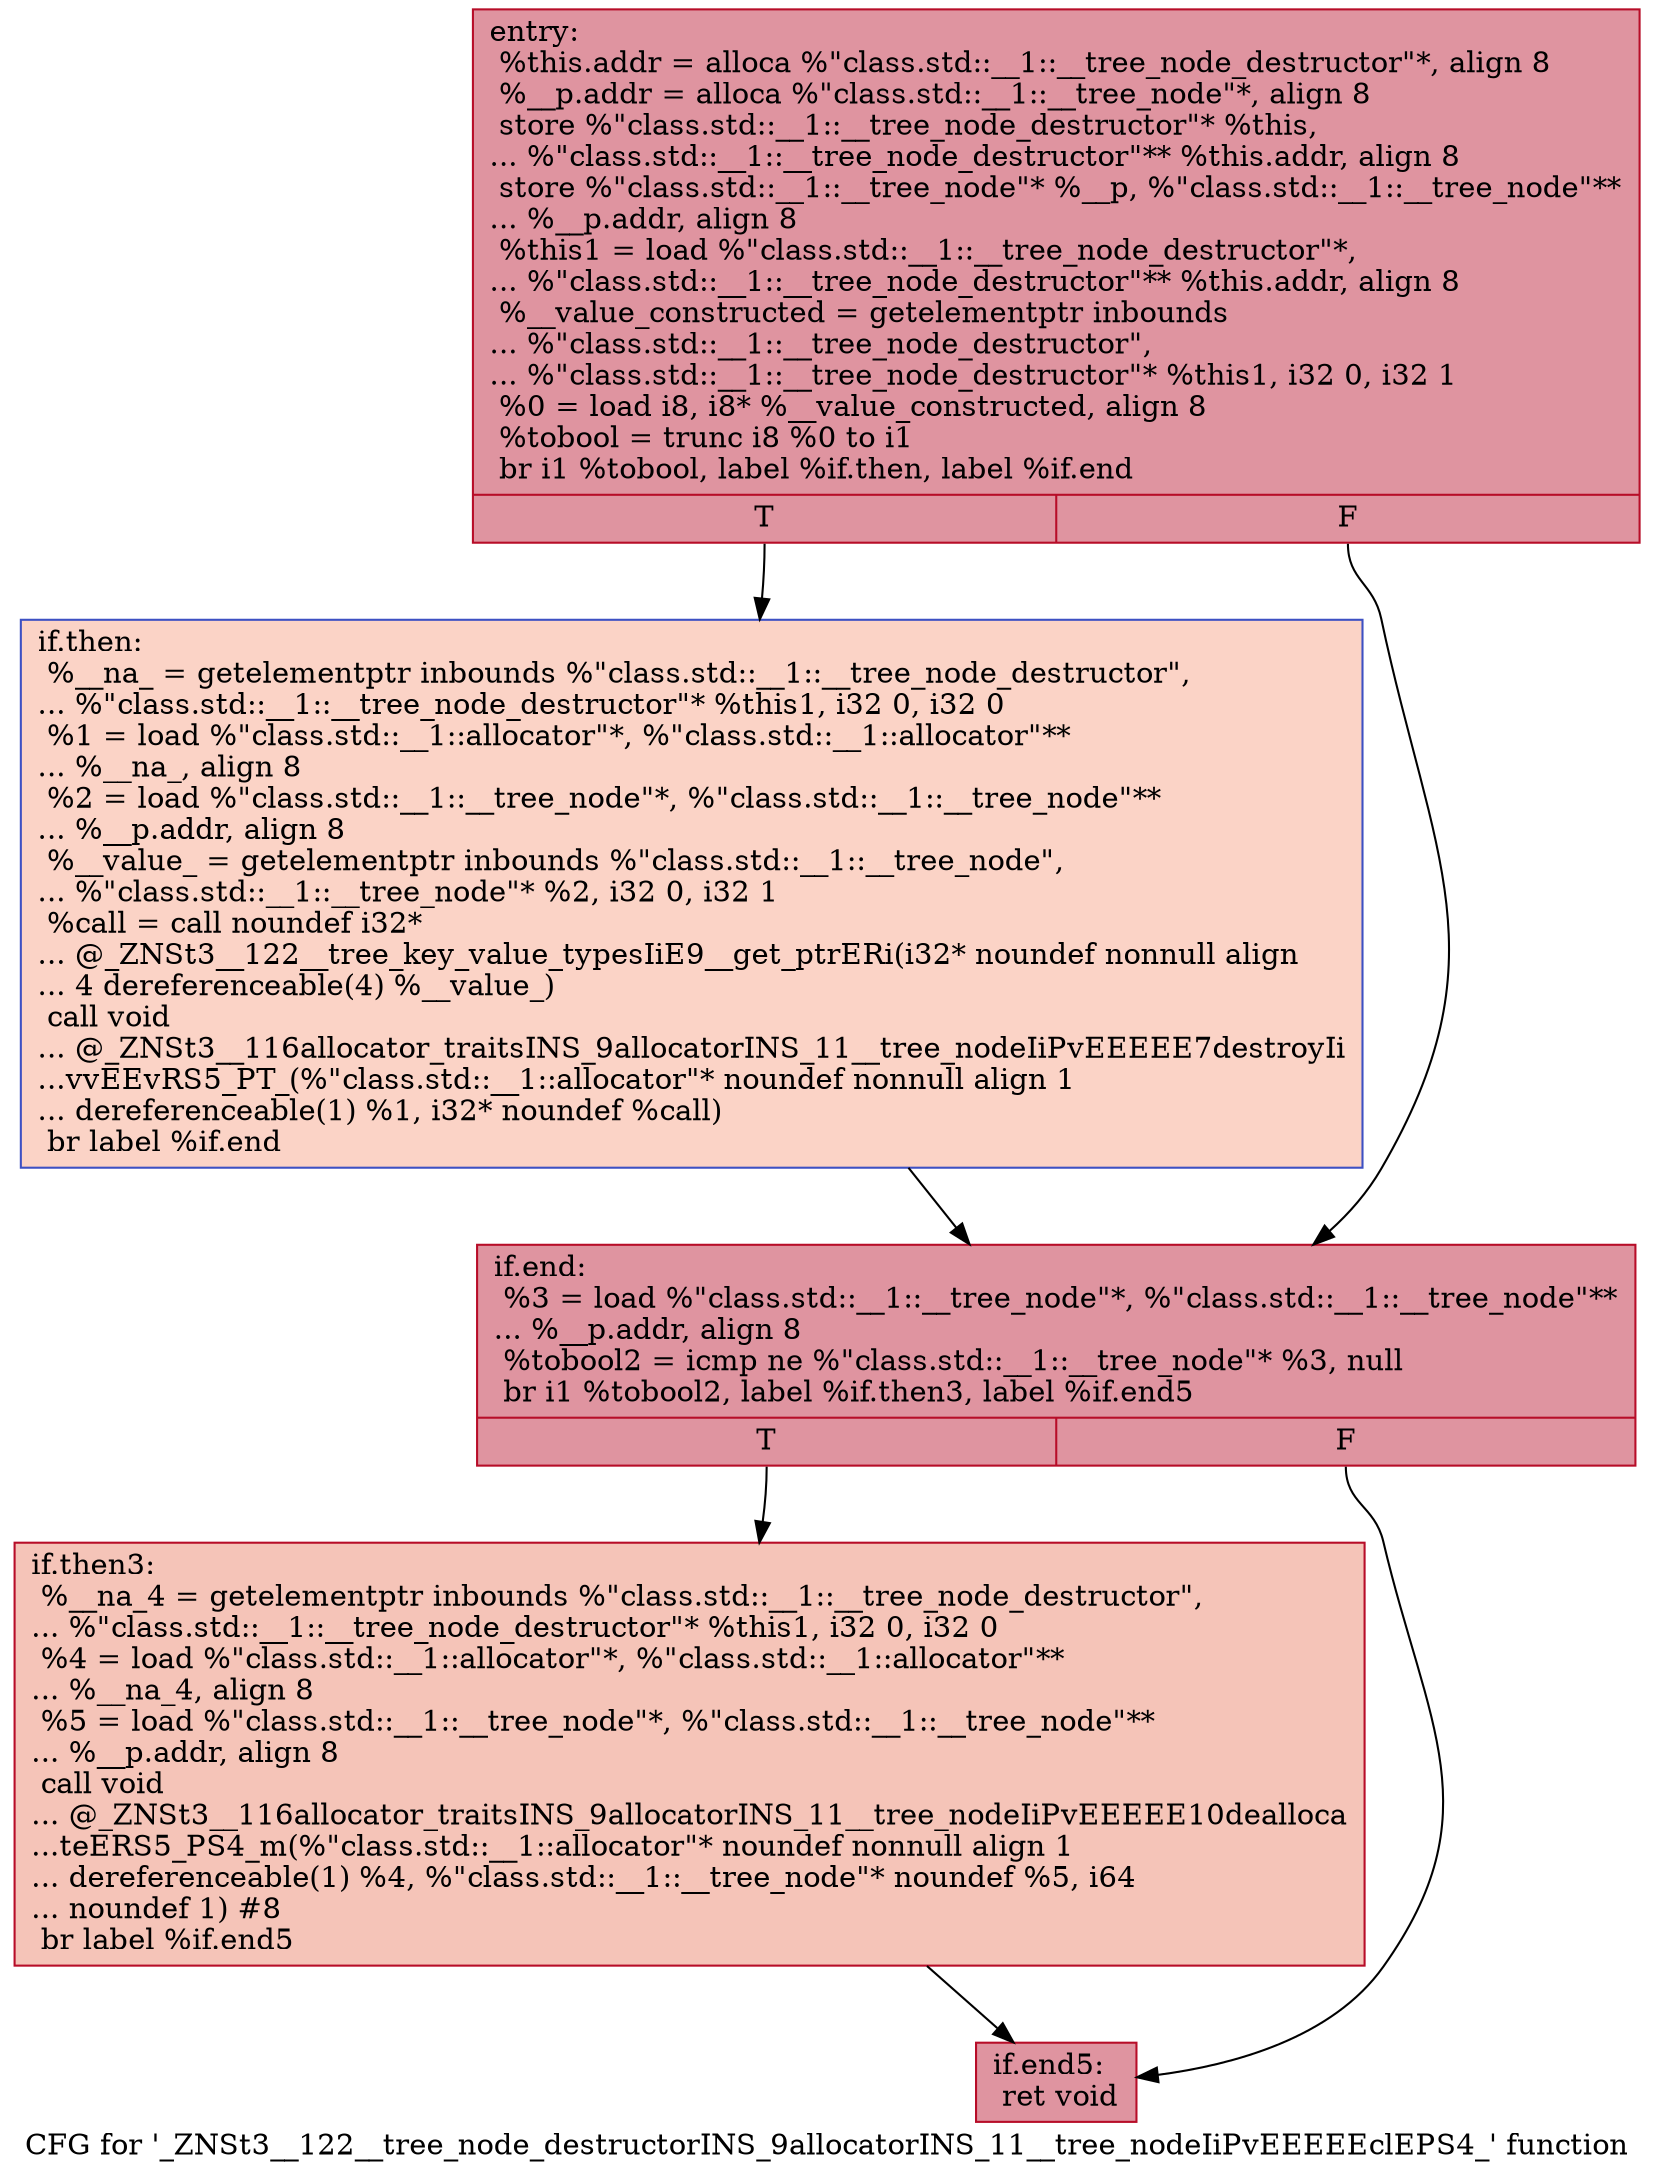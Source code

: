 digraph "CFG for '_ZNSt3__122__tree_node_destructorINS_9allocatorINS_11__tree_nodeIiPvEEEEEclEPS4_' function" {
	label="CFG for '_ZNSt3__122__tree_node_destructorINS_9allocatorINS_11__tree_nodeIiPvEEEEEclEPS4_' function";

	Node0x600002558300 [shape=record,color="#b70d28ff", style=filled, fillcolor="#b70d2870",label="{entry:\l  %this.addr = alloca %\"class.std::__1::__tree_node_destructor\"*, align 8\l  %__p.addr = alloca %\"class.std::__1::__tree_node\"*, align 8\l  store %\"class.std::__1::__tree_node_destructor\"* %this,\l... %\"class.std::__1::__tree_node_destructor\"** %this.addr, align 8\l  store %\"class.std::__1::__tree_node\"* %__p, %\"class.std::__1::__tree_node\"**\l... %__p.addr, align 8\l  %this1 = load %\"class.std::__1::__tree_node_destructor\"*,\l... %\"class.std::__1::__tree_node_destructor\"** %this.addr, align 8\l  %__value_constructed = getelementptr inbounds\l... %\"class.std::__1::__tree_node_destructor\",\l... %\"class.std::__1::__tree_node_destructor\"* %this1, i32 0, i32 1\l  %0 = load i8, i8* %__value_constructed, align 8\l  %tobool = trunc i8 %0 to i1\l  br i1 %tobool, label %if.then, label %if.end\l|{<s0>T|<s1>F}}"];
	Node0x600002558300:s0 -> Node0x600002558340;
	Node0x600002558300:s1 -> Node0x600002558380;
	Node0x600002558340 [shape=record,color="#3d50c3ff", style=filled, fillcolor="#f59c7d70",label="{if.then:                                          \l  %__na_ = getelementptr inbounds %\"class.std::__1::__tree_node_destructor\",\l... %\"class.std::__1::__tree_node_destructor\"* %this1, i32 0, i32 0\l  %1 = load %\"class.std::__1::allocator\"*, %\"class.std::__1::allocator\"**\l... %__na_, align 8\l  %2 = load %\"class.std::__1::__tree_node\"*, %\"class.std::__1::__tree_node\"**\l... %__p.addr, align 8\l  %__value_ = getelementptr inbounds %\"class.std::__1::__tree_node\",\l... %\"class.std::__1::__tree_node\"* %2, i32 0, i32 1\l  %call = call noundef i32*\l... @_ZNSt3__122__tree_key_value_typesIiE9__get_ptrERi(i32* noundef nonnull align\l... 4 dereferenceable(4) %__value_)\l  call void\l... @_ZNSt3__116allocator_traitsINS_9allocatorINS_11__tree_nodeIiPvEEEEE7destroyIi\l...vvEEvRS5_PT_(%\"class.std::__1::allocator\"* noundef nonnull align 1\l... dereferenceable(1) %1, i32* noundef %call)\l  br label %if.end\l}"];
	Node0x600002558340 -> Node0x600002558380;
	Node0x600002558380 [shape=record,color="#b70d28ff", style=filled, fillcolor="#b70d2870",label="{if.end:                                           \l  %3 = load %\"class.std::__1::__tree_node\"*, %\"class.std::__1::__tree_node\"**\l... %__p.addr, align 8\l  %tobool2 = icmp ne %\"class.std::__1::__tree_node\"* %3, null\l  br i1 %tobool2, label %if.then3, label %if.end5\l|{<s0>T|<s1>F}}"];
	Node0x600002558380:s0 -> Node0x600002558440;
	Node0x600002558380:s1 -> Node0x600002558480;
	Node0x600002558440 [shape=record,color="#b70d28ff", style=filled, fillcolor="#e97a5f70",label="{if.then3:                                         \l  %__na_4 = getelementptr inbounds %\"class.std::__1::__tree_node_destructor\",\l... %\"class.std::__1::__tree_node_destructor\"* %this1, i32 0, i32 0\l  %4 = load %\"class.std::__1::allocator\"*, %\"class.std::__1::allocator\"**\l... %__na_4, align 8\l  %5 = load %\"class.std::__1::__tree_node\"*, %\"class.std::__1::__tree_node\"**\l... %__p.addr, align 8\l  call void\l... @_ZNSt3__116allocator_traitsINS_9allocatorINS_11__tree_nodeIiPvEEEEE10dealloca\l...teERS5_PS4_m(%\"class.std::__1::allocator\"* noundef nonnull align 1\l... dereferenceable(1) %4, %\"class.std::__1::__tree_node\"* noundef %5, i64\l... noundef 1) #8\l  br label %if.end5\l}"];
	Node0x600002558440 -> Node0x600002558480;
	Node0x600002558480 [shape=record,color="#b70d28ff", style=filled, fillcolor="#b70d2870",label="{if.end5:                                          \l  ret void\l}"];
}
